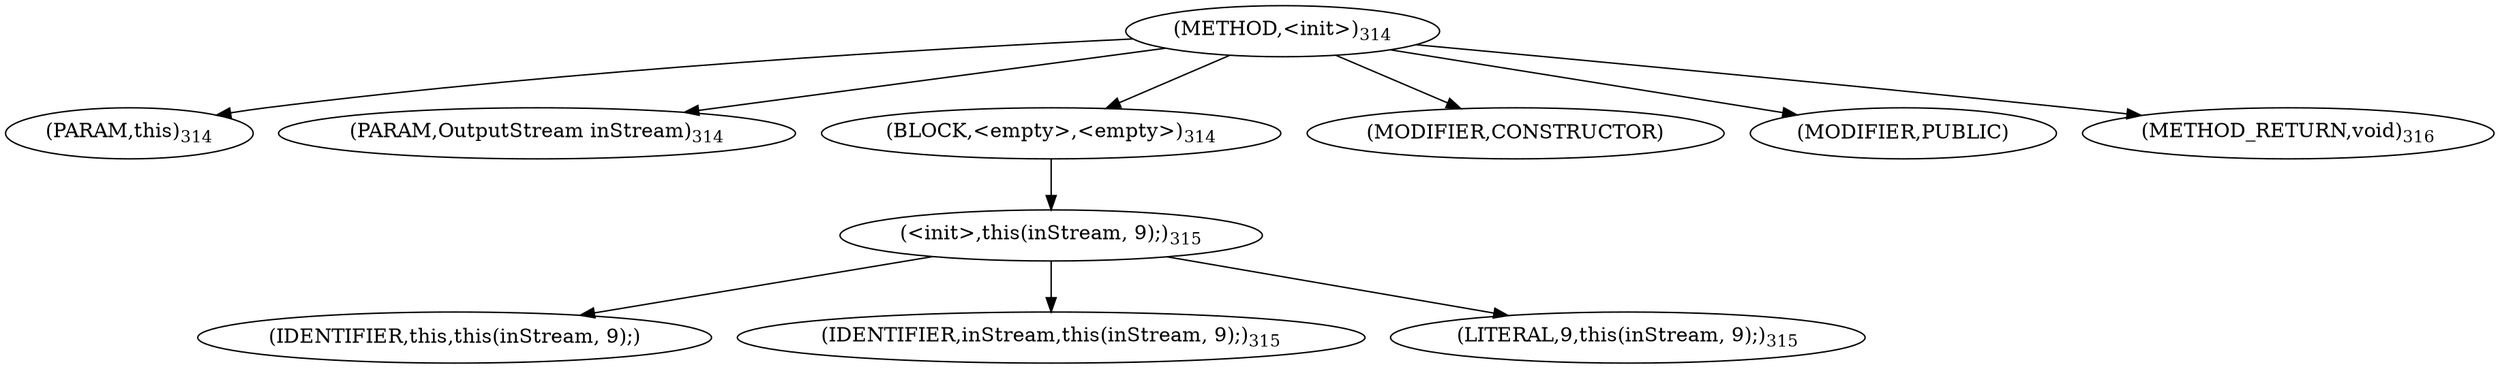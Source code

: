 digraph "&lt;init&gt;" {  
"843" [label = <(METHOD,&lt;init&gt;)<SUB>314</SUB>> ]
"4" [label = <(PARAM,this)<SUB>314</SUB>> ]
"844" [label = <(PARAM,OutputStream inStream)<SUB>314</SUB>> ]
"845" [label = <(BLOCK,&lt;empty&gt;,&lt;empty&gt;)<SUB>314</SUB>> ]
"846" [label = <(&lt;init&gt;,this(inStream, 9);)<SUB>315</SUB>> ]
"3" [label = <(IDENTIFIER,this,this(inStream, 9);)> ]
"847" [label = <(IDENTIFIER,inStream,this(inStream, 9);)<SUB>315</SUB>> ]
"848" [label = <(LITERAL,9,this(inStream, 9);)<SUB>315</SUB>> ]
"849" [label = <(MODIFIER,CONSTRUCTOR)> ]
"850" [label = <(MODIFIER,PUBLIC)> ]
"851" [label = <(METHOD_RETURN,void)<SUB>316</SUB>> ]
  "843" -> "4" 
  "843" -> "844" 
  "843" -> "845" 
  "843" -> "849" 
  "843" -> "850" 
  "843" -> "851" 
  "845" -> "846" 
  "846" -> "3" 
  "846" -> "847" 
  "846" -> "848" 
}
